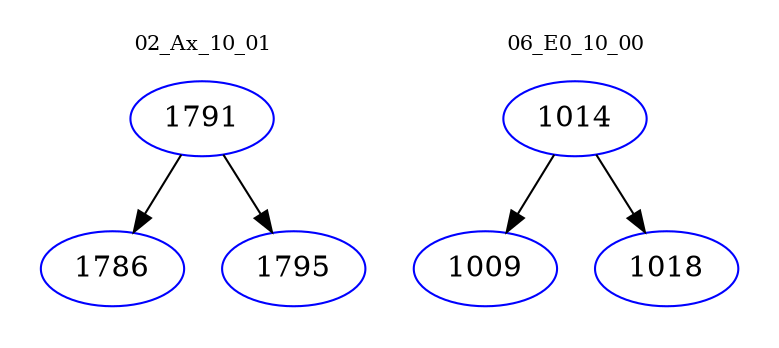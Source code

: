 digraph{
subgraph cluster_0 {
color = white
label = "02_Ax_10_01";
fontsize=10;
T0_1791 [label="1791", color="blue"]
T0_1791 -> T0_1786 [color="black"]
T0_1786 [label="1786", color="blue"]
T0_1791 -> T0_1795 [color="black"]
T0_1795 [label="1795", color="blue"]
}
subgraph cluster_1 {
color = white
label = "06_E0_10_00";
fontsize=10;
T1_1014 [label="1014", color="blue"]
T1_1014 -> T1_1009 [color="black"]
T1_1009 [label="1009", color="blue"]
T1_1014 -> T1_1018 [color="black"]
T1_1018 [label="1018", color="blue"]
}
}
